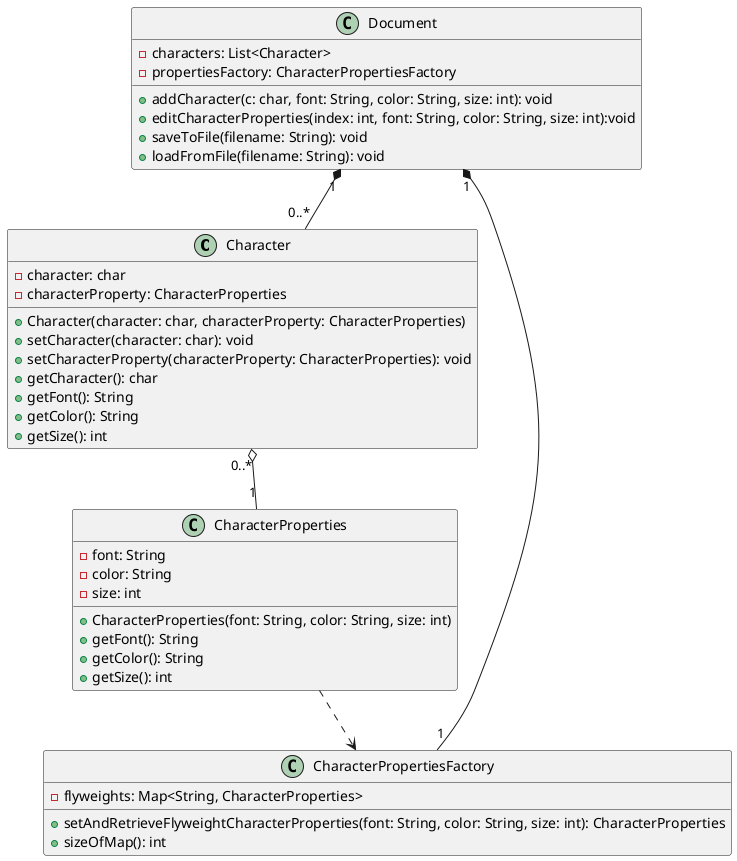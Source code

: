 @startuml
class Character {
    -character: char
    -characterProperty: CharacterProperties
    +Character(character: char, characterProperty: CharacterProperties)
    +setCharacter(character: char): void
    +setCharacterProperty(characterProperty: CharacterProperties): void
    +getCharacter(): char
    +getFont(): String
    +getColor(): String
    +getSize(): int
}

class CharacterProperties {
    -font: String
    -color: String
    -size: int
    +CharacterProperties(font: String, color: String, size: int)
    +getFont(): String
    +getColor(): String
    +getSize(): int
}

class CharacterPropertiesFactory {
    -flyweights: Map<String, CharacterProperties>
    +setAndRetrieveFlyweightCharacterProperties(font: String, color: String, size: int): CharacterProperties
    +sizeOfMap(): int
}

class Document {
    -characters: List<Character>
    -propertiesFactory: CharacterPropertiesFactory
    +addCharacter(c: char, font: String, color: String, size: int): void
    +editCharacterProperties(index: int, font: String, color: String, size: int):void
    +saveToFile(filename: String): void
    +loadFromFile(filename: String): void
}

Character "0..*" o-- "1" CharacterProperties
CharacterProperties ..> CharacterPropertiesFactory
Document "1" *-- "0..*" Character
Document "1" *-- "1" CharacterPropertiesFactory
@enduml